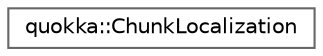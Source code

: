 digraph "Graphical Class Hierarchy"
{
 // LATEX_PDF_SIZE
  bgcolor="transparent";
  edge [fontname=Helvetica,fontsize=10,labelfontname=Helvetica,labelfontsize=10];
  node [fontname=Helvetica,fontsize=10,shape=box,height=0.2,width=0.4];
  rankdir="LR";
  Node0 [id="Node000000",label="quokka::ChunkLocalization",height=0.2,width=0.4,color="grey40", fillcolor="white", style="filled",URL="$structquokka_1_1ChunkLocalization.html",tooltip=" "];
}
